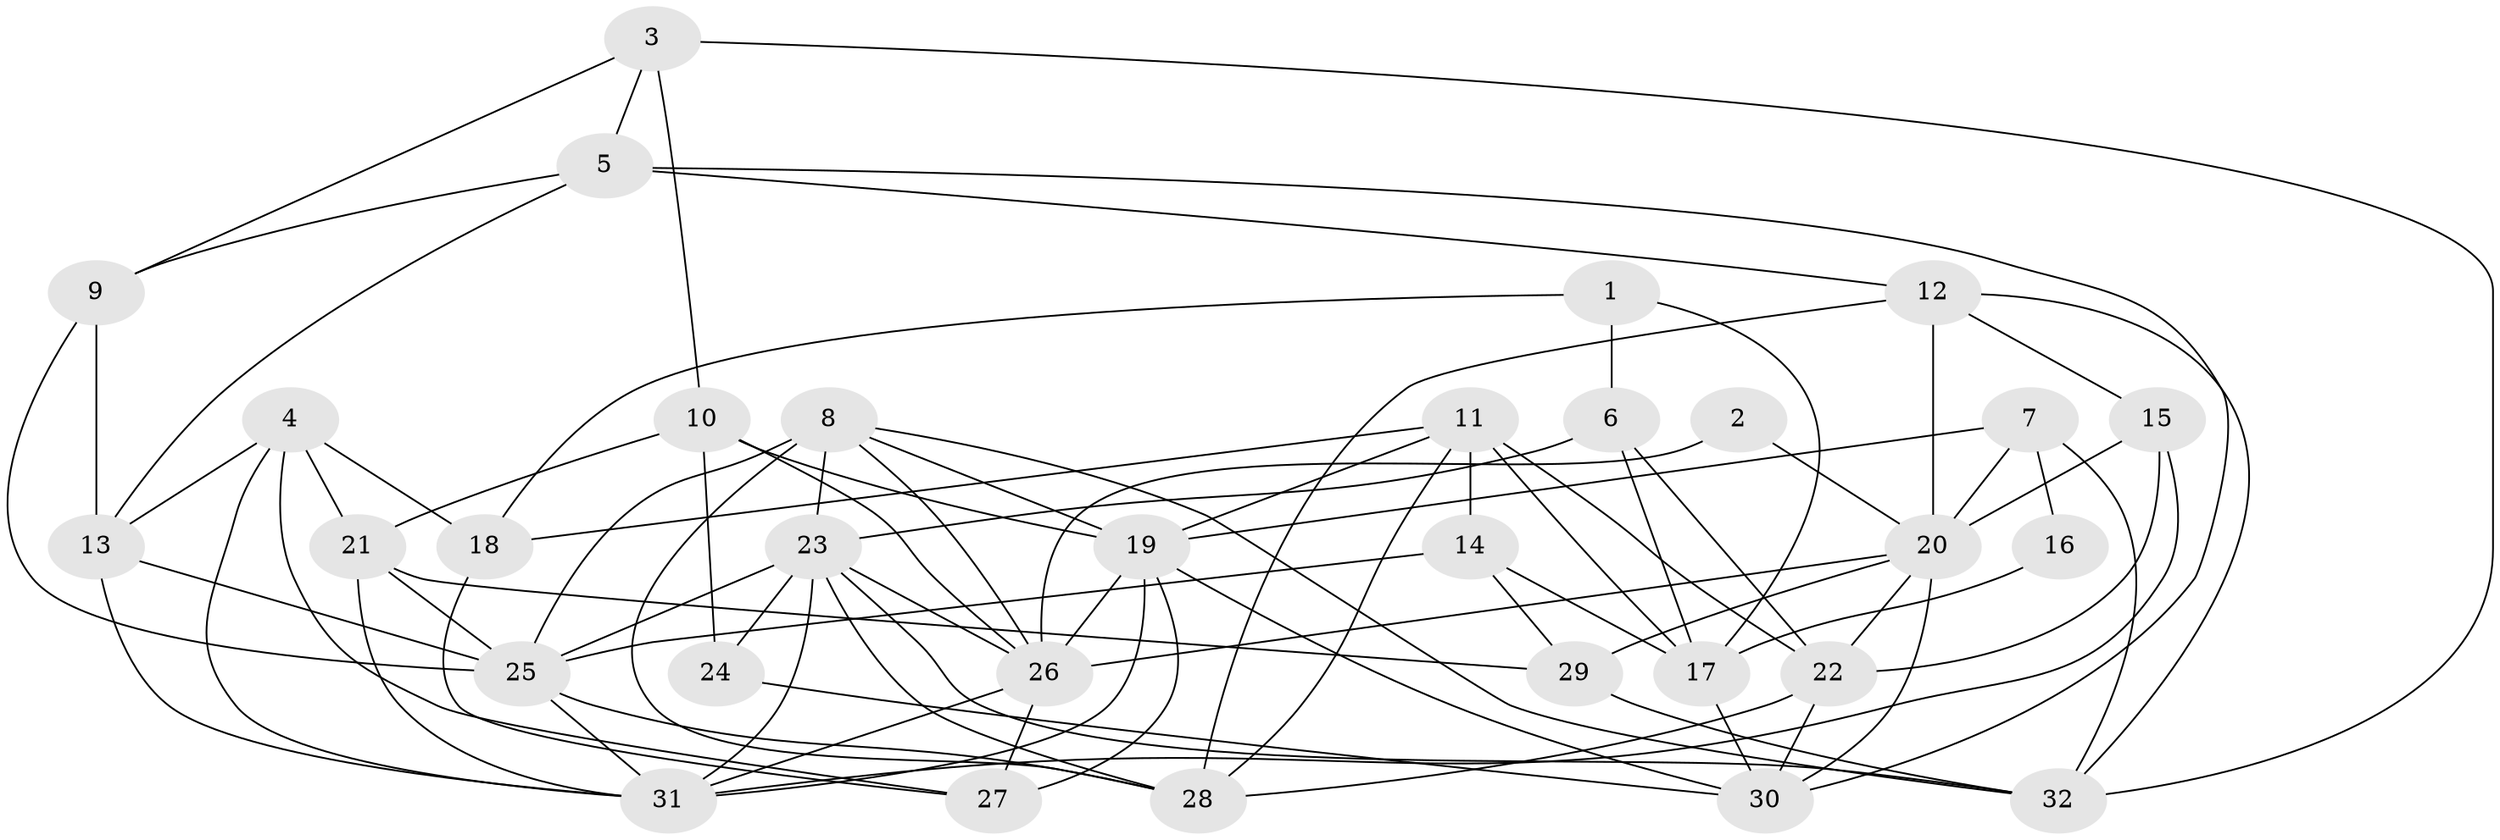 // original degree distribution, {4: 0.28125, 2: 0.109375, 5: 0.15625, 3: 0.296875, 6: 0.125, 7: 0.015625, 8: 0.015625}
// Generated by graph-tools (version 1.1) at 2025/02/03/09/25 03:02:05]
// undirected, 32 vertices, 83 edges
graph export_dot {
graph [start="1"]
  node [color=gray90,style=filled];
  1;
  2;
  3;
  4;
  5;
  6;
  7;
  8;
  9;
  10;
  11;
  12;
  13;
  14;
  15;
  16;
  17;
  18;
  19;
  20;
  21;
  22;
  23;
  24;
  25;
  26;
  27;
  28;
  29;
  30;
  31;
  32;
  1 -- 6 [weight=2.0];
  1 -- 17 [weight=1.0];
  1 -- 18 [weight=1.0];
  2 -- 20 [weight=1.0];
  2 -- 26 [weight=1.0];
  3 -- 5 [weight=1.0];
  3 -- 9 [weight=1.0];
  3 -- 10 [weight=1.0];
  3 -- 32 [weight=1.0];
  4 -- 13 [weight=1.0];
  4 -- 18 [weight=1.0];
  4 -- 21 [weight=1.0];
  4 -- 27 [weight=1.0];
  4 -- 31 [weight=1.0];
  5 -- 9 [weight=1.0];
  5 -- 12 [weight=1.0];
  5 -- 13 [weight=1.0];
  5 -- 30 [weight=1.0];
  6 -- 17 [weight=1.0];
  6 -- 22 [weight=1.0];
  6 -- 23 [weight=1.0];
  7 -- 16 [weight=1.0];
  7 -- 19 [weight=1.0];
  7 -- 20 [weight=1.0];
  7 -- 32 [weight=1.0];
  8 -- 19 [weight=1.0];
  8 -- 23 [weight=2.0];
  8 -- 25 [weight=1.0];
  8 -- 26 [weight=1.0];
  8 -- 28 [weight=1.0];
  8 -- 32 [weight=1.0];
  9 -- 13 [weight=1.0];
  9 -- 25 [weight=1.0];
  10 -- 19 [weight=1.0];
  10 -- 21 [weight=2.0];
  10 -- 24 [weight=1.0];
  10 -- 26 [weight=1.0];
  11 -- 14 [weight=1.0];
  11 -- 17 [weight=1.0];
  11 -- 18 [weight=1.0];
  11 -- 19 [weight=1.0];
  11 -- 22 [weight=2.0];
  11 -- 28 [weight=1.0];
  12 -- 15 [weight=1.0];
  12 -- 20 [weight=1.0];
  12 -- 28 [weight=1.0];
  12 -- 32 [weight=1.0];
  13 -- 25 [weight=1.0];
  13 -- 31 [weight=1.0];
  14 -- 17 [weight=1.0];
  14 -- 25 [weight=1.0];
  14 -- 29 [weight=1.0];
  15 -- 20 [weight=1.0];
  15 -- 22 [weight=2.0];
  15 -- 31 [weight=1.0];
  16 -- 17 [weight=1.0];
  17 -- 30 [weight=1.0];
  18 -- 27 [weight=1.0];
  19 -- 26 [weight=1.0];
  19 -- 27 [weight=1.0];
  19 -- 30 [weight=1.0];
  19 -- 31 [weight=1.0];
  20 -- 22 [weight=1.0];
  20 -- 26 [weight=1.0];
  20 -- 29 [weight=1.0];
  20 -- 30 [weight=1.0];
  21 -- 25 [weight=1.0];
  21 -- 29 [weight=1.0];
  21 -- 31 [weight=2.0];
  22 -- 28 [weight=1.0];
  22 -- 30 [weight=1.0];
  23 -- 24 [weight=1.0];
  23 -- 25 [weight=1.0];
  23 -- 26 [weight=2.0];
  23 -- 28 [weight=1.0];
  23 -- 31 [weight=2.0];
  23 -- 32 [weight=1.0];
  24 -- 30 [weight=1.0];
  25 -- 28 [weight=1.0];
  25 -- 31 [weight=1.0];
  26 -- 27 [weight=1.0];
  26 -- 31 [weight=1.0];
  29 -- 32 [weight=1.0];
}
